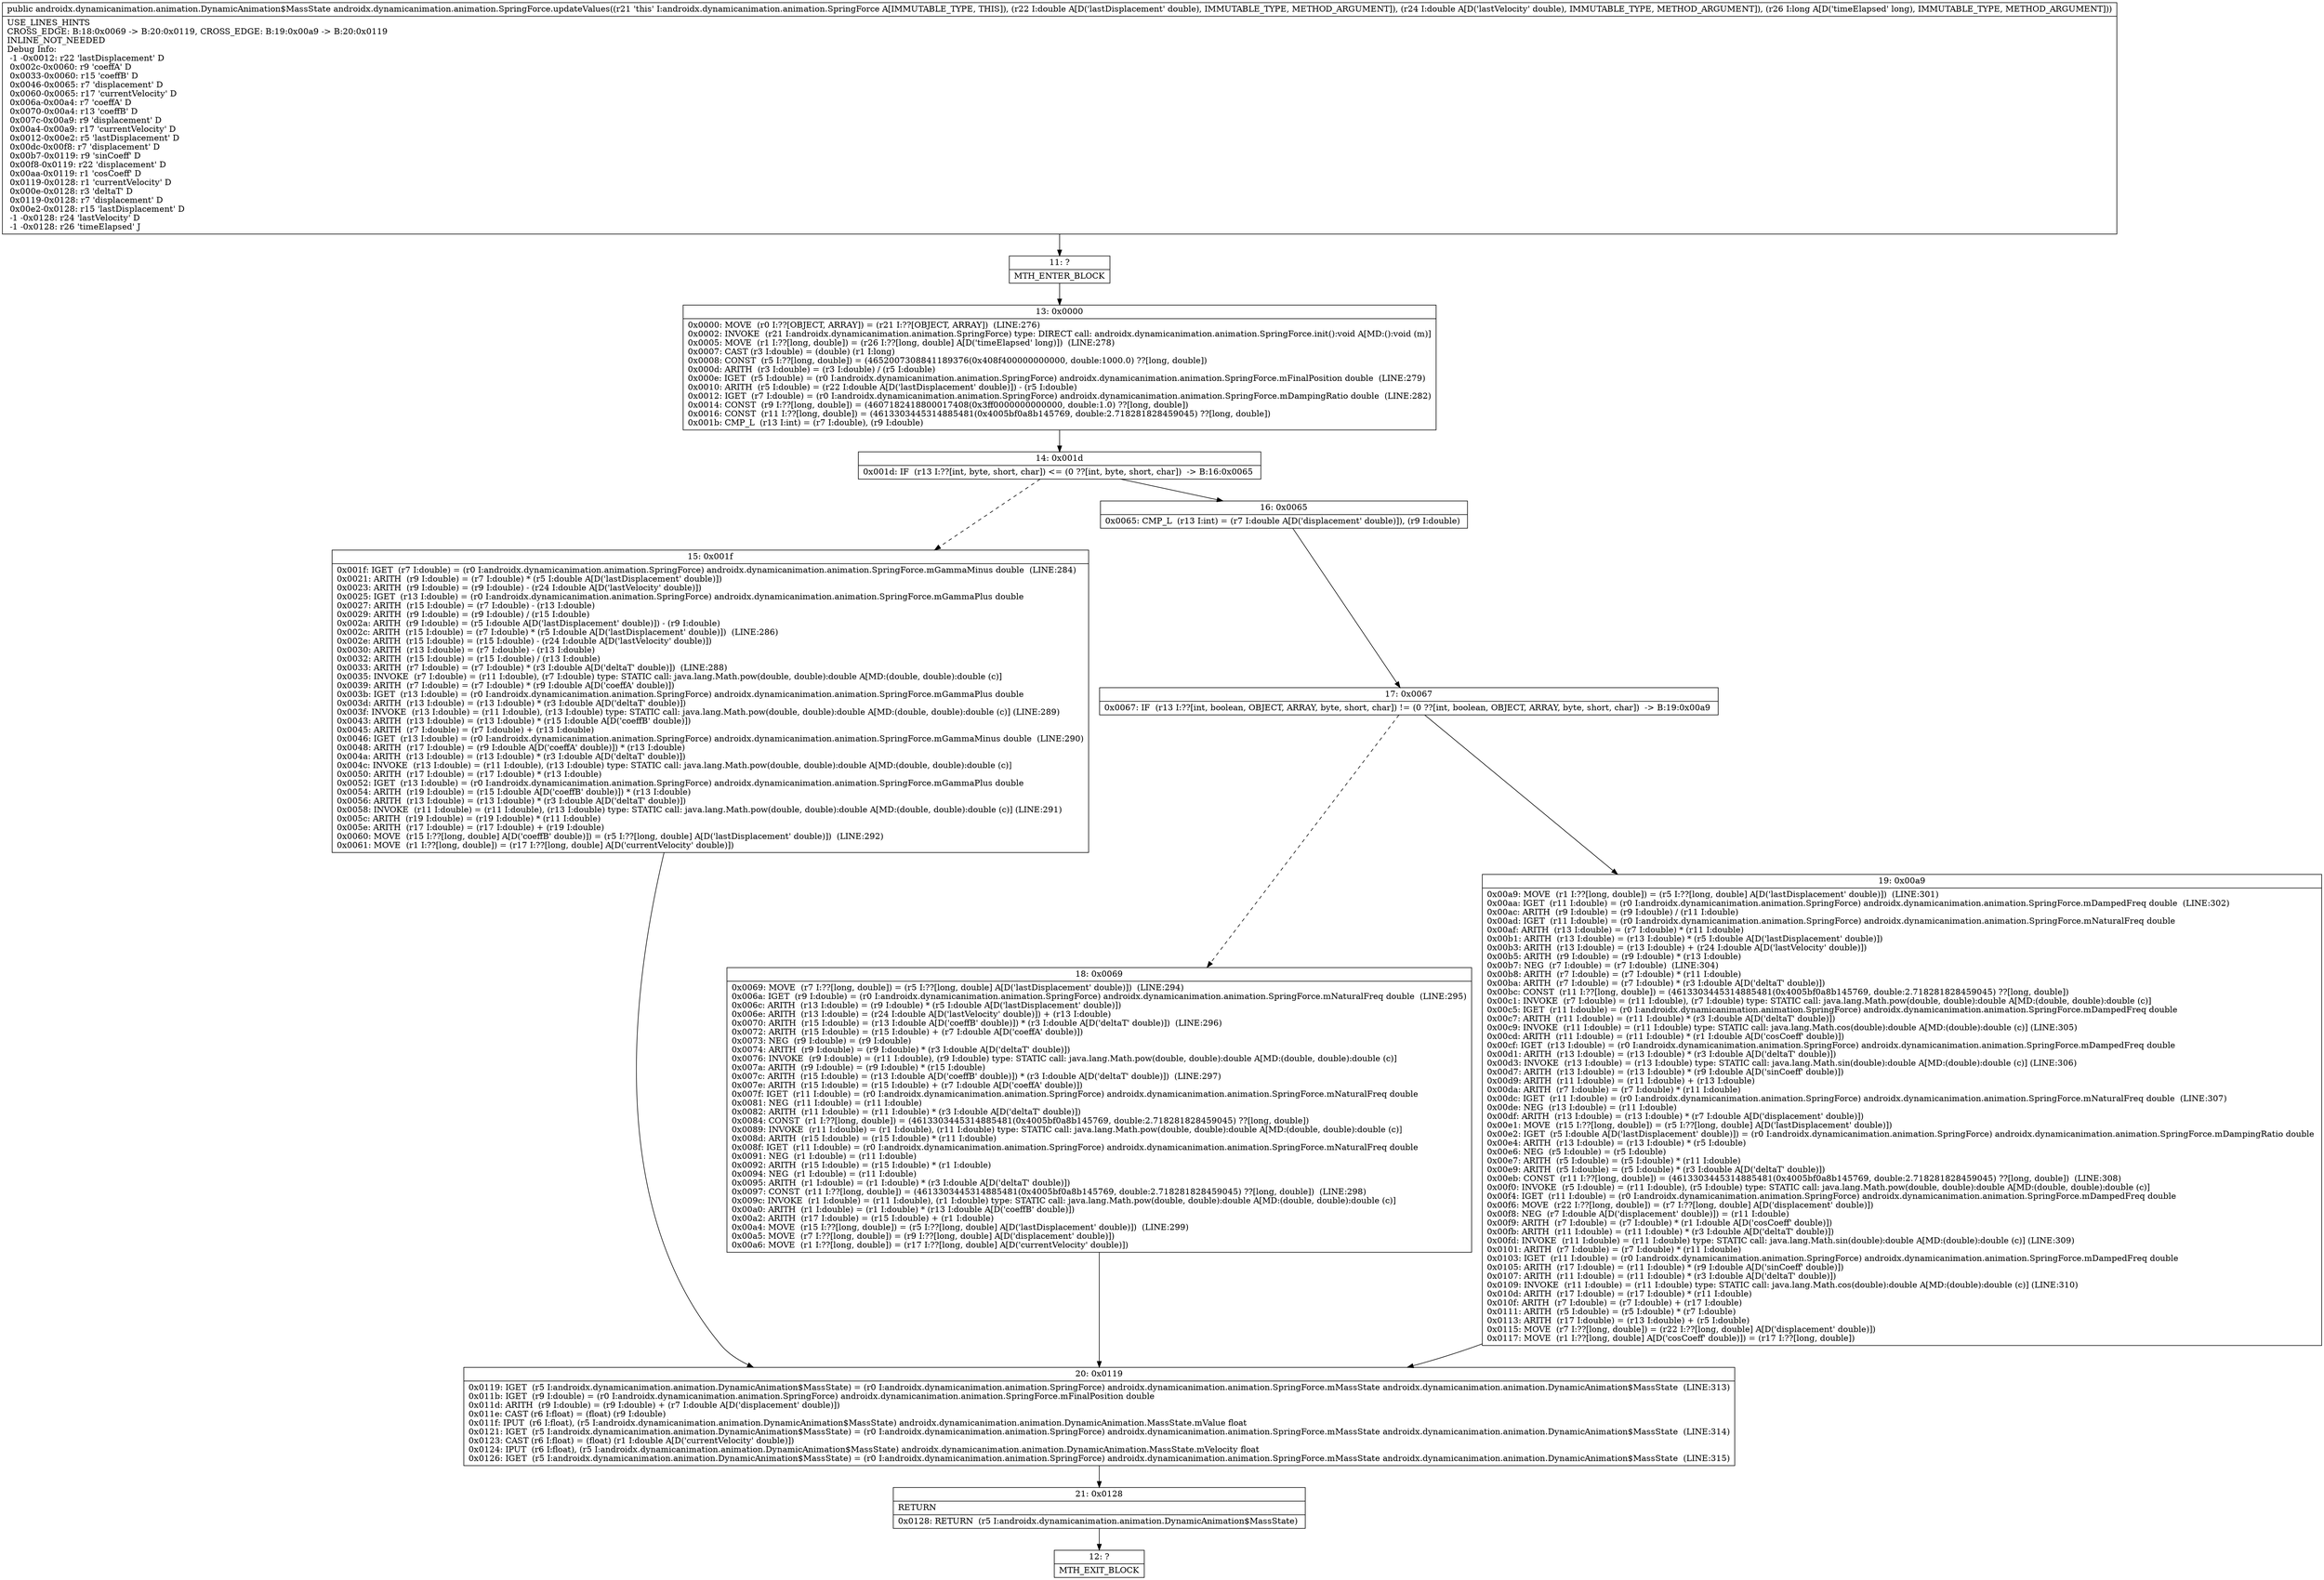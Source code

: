 digraph "CFG forandroidx.dynamicanimation.animation.SpringForce.updateValues(DDJ)Landroidx\/dynamicanimation\/animation\/DynamicAnimation$MassState;" {
Node_11 [shape=record,label="{11\:\ ?|MTH_ENTER_BLOCK\l}"];
Node_13 [shape=record,label="{13\:\ 0x0000|0x0000: MOVE  (r0 I:??[OBJECT, ARRAY]) = (r21 I:??[OBJECT, ARRAY])  (LINE:276)\l0x0002: INVOKE  (r21 I:androidx.dynamicanimation.animation.SpringForce) type: DIRECT call: androidx.dynamicanimation.animation.SpringForce.init():void A[MD:():void (m)]\l0x0005: MOVE  (r1 I:??[long, double]) = (r26 I:??[long, double] A[D('timeElapsed' long)])  (LINE:278)\l0x0007: CAST (r3 I:double) = (double) (r1 I:long) \l0x0008: CONST  (r5 I:??[long, double]) = (4652007308841189376(0x408f400000000000, double:1000.0) ??[long, double]) \l0x000d: ARITH  (r3 I:double) = (r3 I:double) \/ (r5 I:double) \l0x000e: IGET  (r5 I:double) = (r0 I:androidx.dynamicanimation.animation.SpringForce) androidx.dynamicanimation.animation.SpringForce.mFinalPosition double  (LINE:279)\l0x0010: ARITH  (r5 I:double) = (r22 I:double A[D('lastDisplacement' double)]) \- (r5 I:double) \l0x0012: IGET  (r7 I:double) = (r0 I:androidx.dynamicanimation.animation.SpringForce) androidx.dynamicanimation.animation.SpringForce.mDampingRatio double  (LINE:282)\l0x0014: CONST  (r9 I:??[long, double]) = (4607182418800017408(0x3ff0000000000000, double:1.0) ??[long, double]) \l0x0016: CONST  (r11 I:??[long, double]) = (4613303445314885481(0x4005bf0a8b145769, double:2.718281828459045) ??[long, double]) \l0x001b: CMP_L  (r13 I:int) = (r7 I:double), (r9 I:double) \l}"];
Node_14 [shape=record,label="{14\:\ 0x001d|0x001d: IF  (r13 I:??[int, byte, short, char]) \<= (0 ??[int, byte, short, char])  \-\> B:16:0x0065 \l}"];
Node_15 [shape=record,label="{15\:\ 0x001f|0x001f: IGET  (r7 I:double) = (r0 I:androidx.dynamicanimation.animation.SpringForce) androidx.dynamicanimation.animation.SpringForce.mGammaMinus double  (LINE:284)\l0x0021: ARITH  (r9 I:double) = (r7 I:double) * (r5 I:double A[D('lastDisplacement' double)]) \l0x0023: ARITH  (r9 I:double) = (r9 I:double) \- (r24 I:double A[D('lastVelocity' double)]) \l0x0025: IGET  (r13 I:double) = (r0 I:androidx.dynamicanimation.animation.SpringForce) androidx.dynamicanimation.animation.SpringForce.mGammaPlus double \l0x0027: ARITH  (r15 I:double) = (r7 I:double) \- (r13 I:double) \l0x0029: ARITH  (r9 I:double) = (r9 I:double) \/ (r15 I:double) \l0x002a: ARITH  (r9 I:double) = (r5 I:double A[D('lastDisplacement' double)]) \- (r9 I:double) \l0x002c: ARITH  (r15 I:double) = (r7 I:double) * (r5 I:double A[D('lastDisplacement' double)])  (LINE:286)\l0x002e: ARITH  (r15 I:double) = (r15 I:double) \- (r24 I:double A[D('lastVelocity' double)]) \l0x0030: ARITH  (r13 I:double) = (r7 I:double) \- (r13 I:double) \l0x0032: ARITH  (r15 I:double) = (r15 I:double) \/ (r13 I:double) \l0x0033: ARITH  (r7 I:double) = (r7 I:double) * (r3 I:double A[D('deltaT' double)])  (LINE:288)\l0x0035: INVOKE  (r7 I:double) = (r11 I:double), (r7 I:double) type: STATIC call: java.lang.Math.pow(double, double):double A[MD:(double, double):double (c)]\l0x0039: ARITH  (r7 I:double) = (r7 I:double) * (r9 I:double A[D('coeffA' double)]) \l0x003b: IGET  (r13 I:double) = (r0 I:androidx.dynamicanimation.animation.SpringForce) androidx.dynamicanimation.animation.SpringForce.mGammaPlus double \l0x003d: ARITH  (r13 I:double) = (r13 I:double) * (r3 I:double A[D('deltaT' double)]) \l0x003f: INVOKE  (r13 I:double) = (r11 I:double), (r13 I:double) type: STATIC call: java.lang.Math.pow(double, double):double A[MD:(double, double):double (c)] (LINE:289)\l0x0043: ARITH  (r13 I:double) = (r13 I:double) * (r15 I:double A[D('coeffB' double)]) \l0x0045: ARITH  (r7 I:double) = (r7 I:double) + (r13 I:double) \l0x0046: IGET  (r13 I:double) = (r0 I:androidx.dynamicanimation.animation.SpringForce) androidx.dynamicanimation.animation.SpringForce.mGammaMinus double  (LINE:290)\l0x0048: ARITH  (r17 I:double) = (r9 I:double A[D('coeffA' double)]) * (r13 I:double) \l0x004a: ARITH  (r13 I:double) = (r13 I:double) * (r3 I:double A[D('deltaT' double)]) \l0x004c: INVOKE  (r13 I:double) = (r11 I:double), (r13 I:double) type: STATIC call: java.lang.Math.pow(double, double):double A[MD:(double, double):double (c)]\l0x0050: ARITH  (r17 I:double) = (r17 I:double) * (r13 I:double) \l0x0052: IGET  (r13 I:double) = (r0 I:androidx.dynamicanimation.animation.SpringForce) androidx.dynamicanimation.animation.SpringForce.mGammaPlus double \l0x0054: ARITH  (r19 I:double) = (r15 I:double A[D('coeffB' double)]) * (r13 I:double) \l0x0056: ARITH  (r13 I:double) = (r13 I:double) * (r3 I:double A[D('deltaT' double)]) \l0x0058: INVOKE  (r11 I:double) = (r11 I:double), (r13 I:double) type: STATIC call: java.lang.Math.pow(double, double):double A[MD:(double, double):double (c)] (LINE:291)\l0x005c: ARITH  (r19 I:double) = (r19 I:double) * (r11 I:double) \l0x005e: ARITH  (r17 I:double) = (r17 I:double) + (r19 I:double) \l0x0060: MOVE  (r15 I:??[long, double] A[D('coeffB' double)]) = (r5 I:??[long, double] A[D('lastDisplacement' double)])  (LINE:292)\l0x0061: MOVE  (r1 I:??[long, double]) = (r17 I:??[long, double] A[D('currentVelocity' double)]) \l}"];
Node_20 [shape=record,label="{20\:\ 0x0119|0x0119: IGET  (r5 I:androidx.dynamicanimation.animation.DynamicAnimation$MassState) = (r0 I:androidx.dynamicanimation.animation.SpringForce) androidx.dynamicanimation.animation.SpringForce.mMassState androidx.dynamicanimation.animation.DynamicAnimation$MassState  (LINE:313)\l0x011b: IGET  (r9 I:double) = (r0 I:androidx.dynamicanimation.animation.SpringForce) androidx.dynamicanimation.animation.SpringForce.mFinalPosition double \l0x011d: ARITH  (r9 I:double) = (r9 I:double) + (r7 I:double A[D('displacement' double)]) \l0x011e: CAST (r6 I:float) = (float) (r9 I:double) \l0x011f: IPUT  (r6 I:float), (r5 I:androidx.dynamicanimation.animation.DynamicAnimation$MassState) androidx.dynamicanimation.animation.DynamicAnimation.MassState.mValue float \l0x0121: IGET  (r5 I:androidx.dynamicanimation.animation.DynamicAnimation$MassState) = (r0 I:androidx.dynamicanimation.animation.SpringForce) androidx.dynamicanimation.animation.SpringForce.mMassState androidx.dynamicanimation.animation.DynamicAnimation$MassState  (LINE:314)\l0x0123: CAST (r6 I:float) = (float) (r1 I:double A[D('currentVelocity' double)]) \l0x0124: IPUT  (r6 I:float), (r5 I:androidx.dynamicanimation.animation.DynamicAnimation$MassState) androidx.dynamicanimation.animation.DynamicAnimation.MassState.mVelocity float \l0x0126: IGET  (r5 I:androidx.dynamicanimation.animation.DynamicAnimation$MassState) = (r0 I:androidx.dynamicanimation.animation.SpringForce) androidx.dynamicanimation.animation.SpringForce.mMassState androidx.dynamicanimation.animation.DynamicAnimation$MassState  (LINE:315)\l}"];
Node_21 [shape=record,label="{21\:\ 0x0128|RETURN\l|0x0128: RETURN  (r5 I:androidx.dynamicanimation.animation.DynamicAnimation$MassState) \l}"];
Node_12 [shape=record,label="{12\:\ ?|MTH_EXIT_BLOCK\l}"];
Node_16 [shape=record,label="{16\:\ 0x0065|0x0065: CMP_L  (r13 I:int) = (r7 I:double A[D('displacement' double)]), (r9 I:double) \l}"];
Node_17 [shape=record,label="{17\:\ 0x0067|0x0067: IF  (r13 I:??[int, boolean, OBJECT, ARRAY, byte, short, char]) != (0 ??[int, boolean, OBJECT, ARRAY, byte, short, char])  \-\> B:19:0x00a9 \l}"];
Node_18 [shape=record,label="{18\:\ 0x0069|0x0069: MOVE  (r7 I:??[long, double]) = (r5 I:??[long, double] A[D('lastDisplacement' double)])  (LINE:294)\l0x006a: IGET  (r9 I:double) = (r0 I:androidx.dynamicanimation.animation.SpringForce) androidx.dynamicanimation.animation.SpringForce.mNaturalFreq double  (LINE:295)\l0x006c: ARITH  (r13 I:double) = (r9 I:double) * (r5 I:double A[D('lastDisplacement' double)]) \l0x006e: ARITH  (r13 I:double) = (r24 I:double A[D('lastVelocity' double)]) + (r13 I:double) \l0x0070: ARITH  (r15 I:double) = (r13 I:double A[D('coeffB' double)]) * (r3 I:double A[D('deltaT' double)])  (LINE:296)\l0x0072: ARITH  (r15 I:double) = (r15 I:double) + (r7 I:double A[D('coeffA' double)]) \l0x0073: NEG  (r9 I:double) = (r9 I:double) \l0x0074: ARITH  (r9 I:double) = (r9 I:double) * (r3 I:double A[D('deltaT' double)]) \l0x0076: INVOKE  (r9 I:double) = (r11 I:double), (r9 I:double) type: STATIC call: java.lang.Math.pow(double, double):double A[MD:(double, double):double (c)]\l0x007a: ARITH  (r9 I:double) = (r9 I:double) * (r15 I:double) \l0x007c: ARITH  (r15 I:double) = (r13 I:double A[D('coeffB' double)]) * (r3 I:double A[D('deltaT' double)])  (LINE:297)\l0x007e: ARITH  (r15 I:double) = (r15 I:double) + (r7 I:double A[D('coeffA' double)]) \l0x007f: IGET  (r11 I:double) = (r0 I:androidx.dynamicanimation.animation.SpringForce) androidx.dynamicanimation.animation.SpringForce.mNaturalFreq double \l0x0081: NEG  (r11 I:double) = (r11 I:double) \l0x0082: ARITH  (r11 I:double) = (r11 I:double) * (r3 I:double A[D('deltaT' double)]) \l0x0084: CONST  (r1 I:??[long, double]) = (4613303445314885481(0x4005bf0a8b145769, double:2.718281828459045) ??[long, double]) \l0x0089: INVOKE  (r11 I:double) = (r1 I:double), (r11 I:double) type: STATIC call: java.lang.Math.pow(double, double):double A[MD:(double, double):double (c)]\l0x008d: ARITH  (r15 I:double) = (r15 I:double) * (r11 I:double) \l0x008f: IGET  (r11 I:double) = (r0 I:androidx.dynamicanimation.animation.SpringForce) androidx.dynamicanimation.animation.SpringForce.mNaturalFreq double \l0x0091: NEG  (r1 I:double) = (r11 I:double) \l0x0092: ARITH  (r15 I:double) = (r15 I:double) * (r1 I:double) \l0x0094: NEG  (r1 I:double) = (r11 I:double) \l0x0095: ARITH  (r1 I:double) = (r1 I:double) * (r3 I:double A[D('deltaT' double)]) \l0x0097: CONST  (r11 I:??[long, double]) = (4613303445314885481(0x4005bf0a8b145769, double:2.718281828459045) ??[long, double])  (LINE:298)\l0x009c: INVOKE  (r1 I:double) = (r11 I:double), (r1 I:double) type: STATIC call: java.lang.Math.pow(double, double):double A[MD:(double, double):double (c)]\l0x00a0: ARITH  (r1 I:double) = (r1 I:double) * (r13 I:double A[D('coeffB' double)]) \l0x00a2: ARITH  (r17 I:double) = (r15 I:double) + (r1 I:double) \l0x00a4: MOVE  (r15 I:??[long, double]) = (r5 I:??[long, double] A[D('lastDisplacement' double)])  (LINE:299)\l0x00a5: MOVE  (r7 I:??[long, double]) = (r9 I:??[long, double] A[D('displacement' double)]) \l0x00a6: MOVE  (r1 I:??[long, double]) = (r17 I:??[long, double] A[D('currentVelocity' double)]) \l}"];
Node_19 [shape=record,label="{19\:\ 0x00a9|0x00a9: MOVE  (r1 I:??[long, double]) = (r5 I:??[long, double] A[D('lastDisplacement' double)])  (LINE:301)\l0x00aa: IGET  (r11 I:double) = (r0 I:androidx.dynamicanimation.animation.SpringForce) androidx.dynamicanimation.animation.SpringForce.mDampedFreq double  (LINE:302)\l0x00ac: ARITH  (r9 I:double) = (r9 I:double) \/ (r11 I:double) \l0x00ad: IGET  (r11 I:double) = (r0 I:androidx.dynamicanimation.animation.SpringForce) androidx.dynamicanimation.animation.SpringForce.mNaturalFreq double \l0x00af: ARITH  (r13 I:double) = (r7 I:double) * (r11 I:double) \l0x00b1: ARITH  (r13 I:double) = (r13 I:double) * (r5 I:double A[D('lastDisplacement' double)]) \l0x00b3: ARITH  (r13 I:double) = (r13 I:double) + (r24 I:double A[D('lastVelocity' double)]) \l0x00b5: ARITH  (r9 I:double) = (r9 I:double) * (r13 I:double) \l0x00b7: NEG  (r7 I:double) = (r7 I:double)  (LINE:304)\l0x00b8: ARITH  (r7 I:double) = (r7 I:double) * (r11 I:double) \l0x00ba: ARITH  (r7 I:double) = (r7 I:double) * (r3 I:double A[D('deltaT' double)]) \l0x00bc: CONST  (r11 I:??[long, double]) = (4613303445314885481(0x4005bf0a8b145769, double:2.718281828459045) ??[long, double]) \l0x00c1: INVOKE  (r7 I:double) = (r11 I:double), (r7 I:double) type: STATIC call: java.lang.Math.pow(double, double):double A[MD:(double, double):double (c)]\l0x00c5: IGET  (r11 I:double) = (r0 I:androidx.dynamicanimation.animation.SpringForce) androidx.dynamicanimation.animation.SpringForce.mDampedFreq double \l0x00c7: ARITH  (r11 I:double) = (r11 I:double) * (r3 I:double A[D('deltaT' double)]) \l0x00c9: INVOKE  (r11 I:double) = (r11 I:double) type: STATIC call: java.lang.Math.cos(double):double A[MD:(double):double (c)] (LINE:305)\l0x00cd: ARITH  (r11 I:double) = (r11 I:double) * (r1 I:double A[D('cosCoeff' double)]) \l0x00cf: IGET  (r13 I:double) = (r0 I:androidx.dynamicanimation.animation.SpringForce) androidx.dynamicanimation.animation.SpringForce.mDampedFreq double \l0x00d1: ARITH  (r13 I:double) = (r13 I:double) * (r3 I:double A[D('deltaT' double)]) \l0x00d3: INVOKE  (r13 I:double) = (r13 I:double) type: STATIC call: java.lang.Math.sin(double):double A[MD:(double):double (c)] (LINE:306)\l0x00d7: ARITH  (r13 I:double) = (r13 I:double) * (r9 I:double A[D('sinCoeff' double)]) \l0x00d9: ARITH  (r11 I:double) = (r11 I:double) + (r13 I:double) \l0x00da: ARITH  (r7 I:double) = (r7 I:double) * (r11 I:double) \l0x00dc: IGET  (r11 I:double) = (r0 I:androidx.dynamicanimation.animation.SpringForce) androidx.dynamicanimation.animation.SpringForce.mNaturalFreq double  (LINE:307)\l0x00de: NEG  (r13 I:double) = (r11 I:double) \l0x00df: ARITH  (r13 I:double) = (r13 I:double) * (r7 I:double A[D('displacement' double)]) \l0x00e1: MOVE  (r15 I:??[long, double]) = (r5 I:??[long, double] A[D('lastDisplacement' double)]) \l0x00e2: IGET  (r5 I:double A[D('lastDisplacement' double)]) = (r0 I:androidx.dynamicanimation.animation.SpringForce) androidx.dynamicanimation.animation.SpringForce.mDampingRatio double \l0x00e4: ARITH  (r13 I:double) = (r13 I:double) * (r5 I:double) \l0x00e6: NEG  (r5 I:double) = (r5 I:double) \l0x00e7: ARITH  (r5 I:double) = (r5 I:double) * (r11 I:double) \l0x00e9: ARITH  (r5 I:double) = (r5 I:double) * (r3 I:double A[D('deltaT' double)]) \l0x00eb: CONST  (r11 I:??[long, double]) = (4613303445314885481(0x4005bf0a8b145769, double:2.718281828459045) ??[long, double])  (LINE:308)\l0x00f0: INVOKE  (r5 I:double) = (r11 I:double), (r5 I:double) type: STATIC call: java.lang.Math.pow(double, double):double A[MD:(double, double):double (c)]\l0x00f4: IGET  (r11 I:double) = (r0 I:androidx.dynamicanimation.animation.SpringForce) androidx.dynamicanimation.animation.SpringForce.mDampedFreq double \l0x00f6: MOVE  (r22 I:??[long, double]) = (r7 I:??[long, double] A[D('displacement' double)]) \l0x00f8: NEG  (r7 I:double A[D('displacement' double)]) = (r11 I:double) \l0x00f9: ARITH  (r7 I:double) = (r7 I:double) * (r1 I:double A[D('cosCoeff' double)]) \l0x00fb: ARITH  (r11 I:double) = (r11 I:double) * (r3 I:double A[D('deltaT' double)]) \l0x00fd: INVOKE  (r11 I:double) = (r11 I:double) type: STATIC call: java.lang.Math.sin(double):double A[MD:(double):double (c)] (LINE:309)\l0x0101: ARITH  (r7 I:double) = (r7 I:double) * (r11 I:double) \l0x0103: IGET  (r11 I:double) = (r0 I:androidx.dynamicanimation.animation.SpringForce) androidx.dynamicanimation.animation.SpringForce.mDampedFreq double \l0x0105: ARITH  (r17 I:double) = (r11 I:double) * (r9 I:double A[D('sinCoeff' double)]) \l0x0107: ARITH  (r11 I:double) = (r11 I:double) * (r3 I:double A[D('deltaT' double)]) \l0x0109: INVOKE  (r11 I:double) = (r11 I:double) type: STATIC call: java.lang.Math.cos(double):double A[MD:(double):double (c)] (LINE:310)\l0x010d: ARITH  (r17 I:double) = (r17 I:double) * (r11 I:double) \l0x010f: ARITH  (r7 I:double) = (r7 I:double) + (r17 I:double) \l0x0111: ARITH  (r5 I:double) = (r5 I:double) * (r7 I:double) \l0x0113: ARITH  (r17 I:double) = (r13 I:double) + (r5 I:double) \l0x0115: MOVE  (r7 I:??[long, double]) = (r22 I:??[long, double] A[D('displacement' double)]) \l0x0117: MOVE  (r1 I:??[long, double] A[D('cosCoeff' double)]) = (r17 I:??[long, double]) \l}"];
MethodNode[shape=record,label="{public androidx.dynamicanimation.animation.DynamicAnimation$MassState androidx.dynamicanimation.animation.SpringForce.updateValues((r21 'this' I:androidx.dynamicanimation.animation.SpringForce A[IMMUTABLE_TYPE, THIS]), (r22 I:double A[D('lastDisplacement' double), IMMUTABLE_TYPE, METHOD_ARGUMENT]), (r24 I:double A[D('lastVelocity' double), IMMUTABLE_TYPE, METHOD_ARGUMENT]), (r26 I:long A[D('timeElapsed' long), IMMUTABLE_TYPE, METHOD_ARGUMENT]))  | USE_LINES_HINTS\lCROSS_EDGE: B:18:0x0069 \-\> B:20:0x0119, CROSS_EDGE: B:19:0x00a9 \-\> B:20:0x0119\lINLINE_NOT_NEEDED\lDebug Info:\l  \-1 \-0x0012: r22 'lastDisplacement' D\l  0x002c\-0x0060: r9 'coeffA' D\l  0x0033\-0x0060: r15 'coeffB' D\l  0x0046\-0x0065: r7 'displacement' D\l  0x0060\-0x0065: r17 'currentVelocity' D\l  0x006a\-0x00a4: r7 'coeffA' D\l  0x0070\-0x00a4: r13 'coeffB' D\l  0x007c\-0x00a9: r9 'displacement' D\l  0x00a4\-0x00a9: r17 'currentVelocity' D\l  0x0012\-0x00e2: r5 'lastDisplacement' D\l  0x00dc\-0x00f8: r7 'displacement' D\l  0x00b7\-0x0119: r9 'sinCoeff' D\l  0x00f8\-0x0119: r22 'displacement' D\l  0x00aa\-0x0119: r1 'cosCoeff' D\l  0x0119\-0x0128: r1 'currentVelocity' D\l  0x000e\-0x0128: r3 'deltaT' D\l  0x0119\-0x0128: r7 'displacement' D\l  0x00e2\-0x0128: r15 'lastDisplacement' D\l  \-1 \-0x0128: r24 'lastVelocity' D\l  \-1 \-0x0128: r26 'timeElapsed' J\l}"];
MethodNode -> Node_11;Node_11 -> Node_13;
Node_13 -> Node_14;
Node_14 -> Node_15[style=dashed];
Node_14 -> Node_16;
Node_15 -> Node_20;
Node_20 -> Node_21;
Node_21 -> Node_12;
Node_16 -> Node_17;
Node_17 -> Node_18[style=dashed];
Node_17 -> Node_19;
Node_18 -> Node_20;
Node_19 -> Node_20;
}

